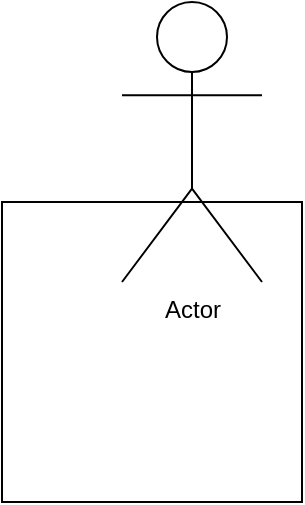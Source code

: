 <mxfile version="13.0.1" type="github">
  <diagram id="4tkRSz8volCCBvSkoUBH" name="Page-1">
    <mxGraphModel dx="2062" dy="1161" grid="1" gridSize="10" guides="1" tooltips="1" connect="1" arrows="1" fold="1" page="1" pageScale="1" pageWidth="827" pageHeight="1169" math="0" shadow="0">
      <root>
        <mxCell id="0" />
        <mxCell id="1" parent="0" />
        <mxCell id="eC_pbckj2tsdQmejr2n7-1" value="" style="whiteSpace=wrap;html=1;aspect=fixed;" vertex="1" parent="1">
          <mxGeometry x="370" y="480" width="150" height="150" as="geometry" />
        </mxCell>
        <mxCell id="eC_pbckj2tsdQmejr2n7-2" value="Actor" style="shape=umlActor;verticalLabelPosition=bottom;labelBackgroundColor=#ffffff;verticalAlign=top;html=1;outlineConnect=0;" vertex="1" parent="1">
          <mxGeometry x="430" y="380" width="70" height="140" as="geometry" />
        </mxCell>
      </root>
    </mxGraphModel>
  </diagram>
</mxfile>
